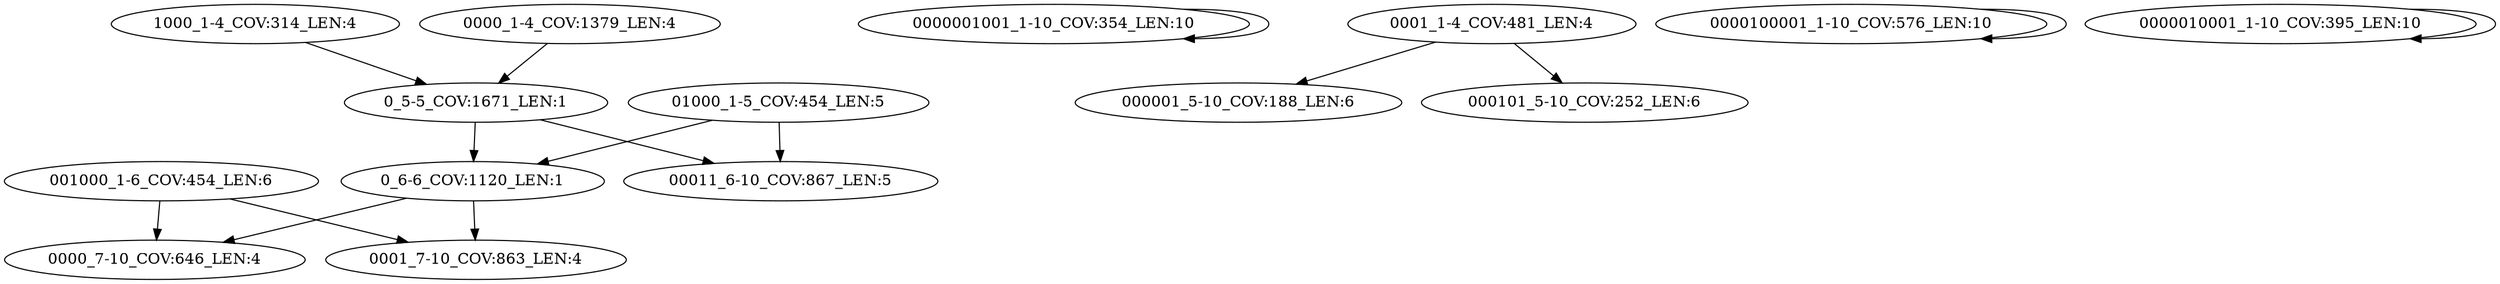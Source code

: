 digraph G {
    "0_5-5_COV:1671_LEN:1" -> "0_6-6_COV:1120_LEN:1";
    "0_5-5_COV:1671_LEN:1" -> "00011_6-10_COV:867_LEN:5";
    "0000001001_1-10_COV:354_LEN:10" -> "0000001001_1-10_COV:354_LEN:10";
    "0001_1-4_COV:481_LEN:4" -> "000001_5-10_COV:188_LEN:6";
    "0001_1-4_COV:481_LEN:4" -> "000101_5-10_COV:252_LEN:6";
    "0_6-6_COV:1120_LEN:1" -> "0000_7-10_COV:646_LEN:4";
    "0_6-6_COV:1120_LEN:1" -> "0001_7-10_COV:863_LEN:4";
    "01000_1-5_COV:454_LEN:5" -> "0_6-6_COV:1120_LEN:1";
    "01000_1-5_COV:454_LEN:5" -> "00011_6-10_COV:867_LEN:5";
    "0000100001_1-10_COV:576_LEN:10" -> "0000100001_1-10_COV:576_LEN:10";
    "1000_1-4_COV:314_LEN:4" -> "0_5-5_COV:1671_LEN:1";
    "0000_1-4_COV:1379_LEN:4" -> "0_5-5_COV:1671_LEN:1";
    "0000010001_1-10_COV:395_LEN:10" -> "0000010001_1-10_COV:395_LEN:10";
    "001000_1-6_COV:454_LEN:6" -> "0000_7-10_COV:646_LEN:4";
    "001000_1-6_COV:454_LEN:6" -> "0001_7-10_COV:863_LEN:4";
}
